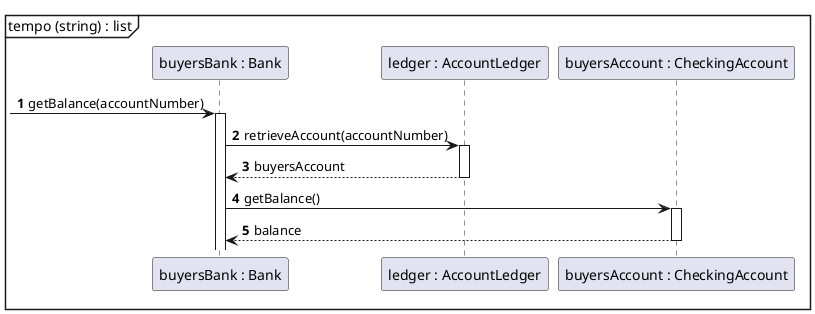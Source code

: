 @startuml
'https://plantuml.com/sequence-diagram

autonumber

mainframe tempo (string) : list
[-> "buyersBank : Bank" : getBalance(accountNumber)
activate "buyersBank : Bank"
"buyersBank : Bank" -> "ledger : AccountLedger" : retrieveAccount(accountNumber)
activate "ledger : AccountLedger"
return buyersAccount
"buyersBank : Bank" -> "buyersAccount : CheckingAccount" : getBalance()
activate "buyersAccount : CheckingAccount"
return balance

@enduml